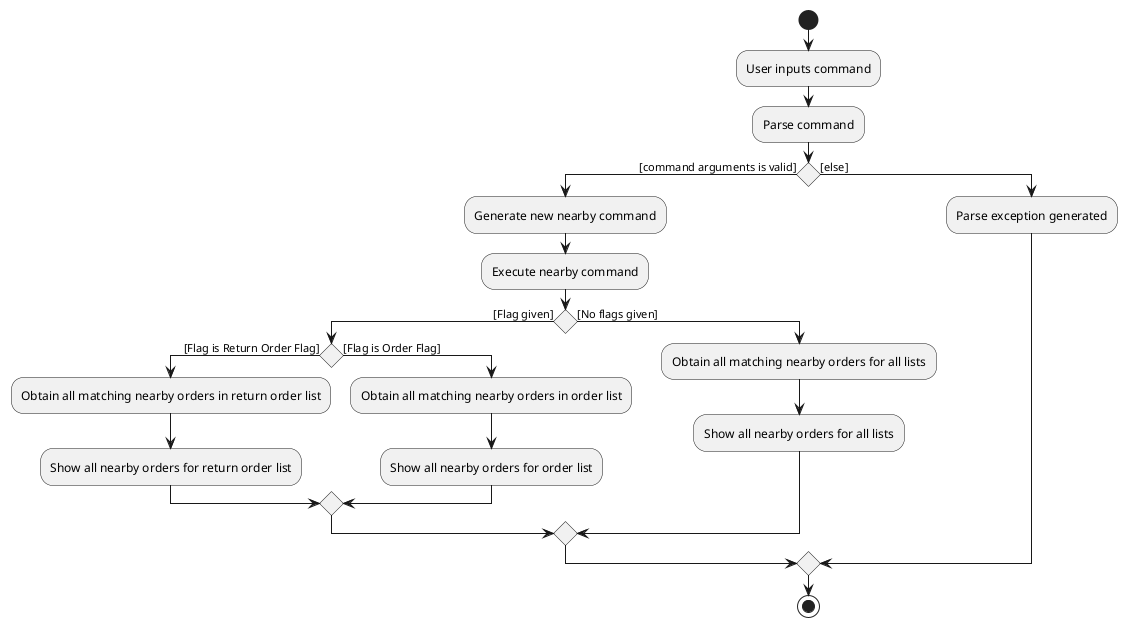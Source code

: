 @startuml
start
:User inputs command;
:Parse command;

if () then ([command arguments is valid])
    :Generate new nearby command;
    :Execute nearby command;
    if () then ([Flag given])
        if () then ([Flag is Return Order Flag])
        :Obtain all matching nearby orders in return order list;
        :Show all nearby orders for return order list;
        else ([Flag is Order Flag])
        :Obtain all matching nearby orders in order list;
        :Show all nearby orders for order list;
        endif
    else ([No flags given])
        :Obtain all matching nearby orders for all lists;
        :Show all nearby orders for all lists;
    endif
else ([else])
    :Parse exception generated;
endif

stop
@enduml
